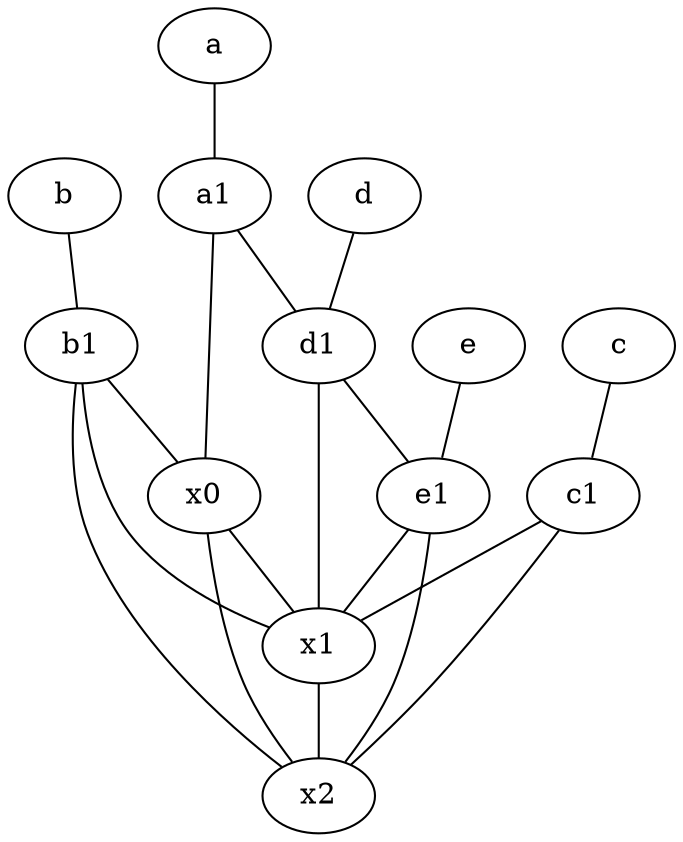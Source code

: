 graph {
	node [labelfontsize=50]
	x0 [labelfontsize=50]
	e [labelfontsize=50 pos="7,9!"]
	b1 [labelfontsize=50 pos="9,4!"]
	e1 [labelfontsize=50 pos="7,7!"]
	d1 [labelfontsize=50 pos="3,5!"]
	d [labelfontsize=50 pos="2,5!"]
	x2 [labelfontsize=50]
	c1 [labelfontsize=50 pos="4.5,3!"]
	b [labelfontsize=50 pos="10,4!"]
	x1 [labelfontsize=50]
	a1 [labelfontsize=50 pos="8,3!"]
	c [labelfontsize=50 pos="4.5,2!"]
	a [labelfontsize=50 pos="8,2!"]
	x0 -- x1
	d1 -- e1
	x1 -- x2
	c1 -- x1
	c1 -- x2
	e -- e1
	d1 -- x1
	b1 -- x2
	b -- b1
	x0 -- x2
	c -- c1
	a1 -- d1
	b1 -- x1
	a -- a1
	e1 -- x1
	d -- d1
	e1 -- x2
	a1 -- x0
	b1 -- x0
}
